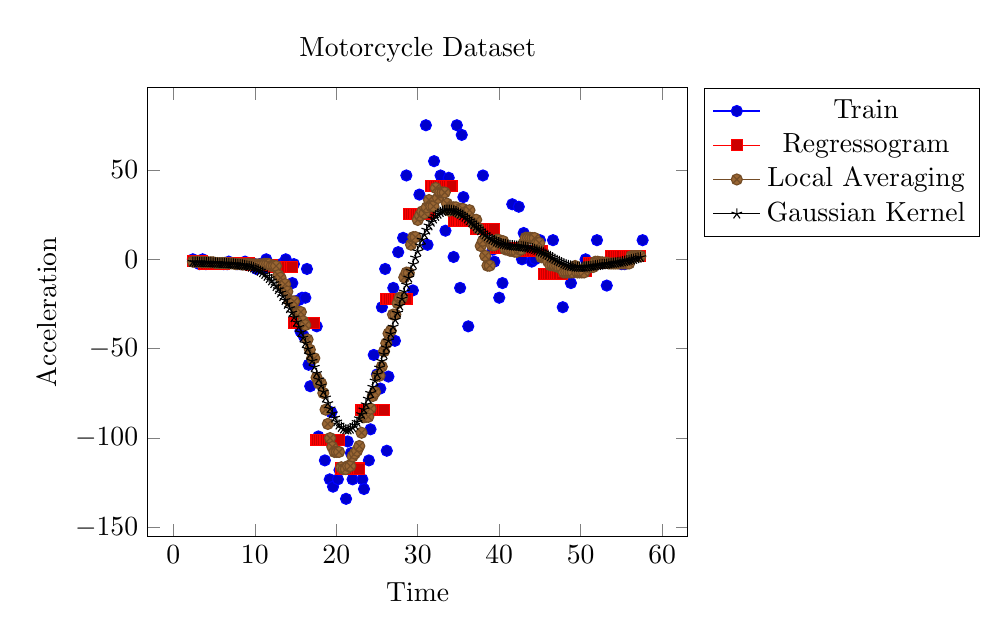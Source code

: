 \begin{tikzpicture}[]
\begin{axis}[legend pos = {outer north east}, ylabel = {Acceleration}, title = {Motorcycle Dataset}, xlabel = {Time}]\addplot+[draw=none, ] coordinates {
(2.4, 0.0)
(2.6, -1.3)
(3.2, -2.7)
(3.6, 0.0)
(4.0, -2.7)
(6.2, -2.7)
(6.6, -2.7)
(6.8, -1.3)
(7.8, -2.7)
(8.2, -2.7)
(8.8, -1.3)
(9.6, -2.7)
(10.0, -2.7)
(10.2, -5.4)
(10.6, -2.7)
(11.0, -5.4)
(11.4, 0.0)
(13.2, -2.7)
(13.6, -2.7)
(13.8, 0.0)
(14.6, -13.3)
(14.8, -2.7)
(15.4, -22.8)
(15.6, -40.2)
(15.8, -21.5)
(16.0, -42.9)
(16.2, -21.5)
(16.4, -5.4)
(16.6, -59.0)
(16.8, -71.0)
(17.6, -37.5)
(17.8, -99.1)
(18.6, -112.5)
(19.2, -123.1)
(19.4, -85.6)
(19.6, -127.2)
(20.2, -123.1)
(20.4, -117.9)
(21.2, -134.0)
(21.4, -101.9)
(21.8, -108.4)
(22.0, -123.1)
(23.2, -123.1)
(23.4, -128.5)
(24.0, -112.5)
(24.2, -95.1)
(24.6, -53.5)
(25.0, -64.4)
(25.4, -72.3)
(25.6, -26.8)
(26.0, -5.4)
(26.2, -107.1)
(26.4, -65.6)
(27.0, -16.0)
(27.2, -45.6)
(27.6, 4.0)
(28.2, 12.0)
(28.4, -21.5)
(28.6, 46.9)
(29.4, -17.4)
(30.2, 36.2)
(31.0, 75.0)
(31.2, 8.1)
(32.0, 54.9)
(32.8, 46.9)
(33.4, 16.0)
(33.8, 45.6)
(34.4, 1.3)
(34.8, 75.0)
(35.2, -16.0)
(35.4, 69.6)
(35.6, 34.8)
(36.2, -37.5)
(38.0, 46.9)
(39.2, 5.4)
(39.4, -1.3)
(40.0, -21.5)
(40.4, -13.3)
(41.6, 30.8)
(42.4, 29.4)
(42.8, 0.0)
(43.0, 14.7)
(44.0, -1.3)
(44.4, 0.0)
(45.0, 10.7)
(46.6, 10.7)
(47.8, -26.8)
(48.8, -13.3)
(50.6, 0.0)
(52.0, 10.7)
(53.2, -14.7)
(55.0, -2.7)
(55.4, -2.7)
(57.6, 10.7)
};
\addlegendentry{Train}
\addplot+[draw=none, ] coordinates {
(2.4, -1.0)
(2.676, -1.0)
(2.952, -1.0)
(3.228, -1.0)
(3.504, -1.0)
(3.78, -2.7)
(4.056, -2.7)
(4.332, -2.7)
(4.608, -2.7)
(4.884, -2.7)
(5.16, -2.7)
(5.436, -2.7)
(5.712, -2.7)
(5.988, -2.7)
(6.264, -2.7)
(6.54, -2.14)
(6.816, -2.14)
(7.092, -2.14)
(7.368, -2.14)
(7.644, -2.14)
(7.92, -2.14)
(8.196, -2.14)
(8.472, -2.14)
(8.748, -2.14)
(9.024, -2.14)
(9.3, -2.14)
(9.576, -3.15)
(9.852, -3.15)
(10.128, -3.15)
(10.404, -3.15)
(10.68, -3.15)
(10.956, -3.15)
(11.232, -3.15)
(11.508, -3.15)
(11.784, -3.15)
(12.06, -3.15)
(12.336, -4.28)
(12.612, -4.28)
(12.888, -4.28)
(13.164, -4.28)
(13.44, -4.28)
(13.716, -4.28)
(13.992, -4.28)
(14.268, -4.28)
(14.544, -4.28)
(14.82, -35.538)
(15.096, -35.538)
(15.372, -35.538)
(15.648, -35.538)
(15.924, -35.538)
(16.2, -35.538)
(16.476, -35.538)
(16.752, -35.538)
(17.028, -35.538)
(17.304, -35.538)
(17.58, -101.157)
(17.856, -101.157)
(18.132, -101.157)
(18.408, -101.157)
(18.684, -101.157)
(18.96, -101.157)
(19.236, -101.157)
(19.512, -101.157)
(19.788, -101.157)
(20.064, -101.157)
(20.34, -101.157)
(20.616, -117.06)
(20.892, -117.06)
(21.168, -117.06)
(21.444, -117.06)
(21.72, -117.06)
(21.996, -117.06)
(22.272, -117.06)
(22.548, -117.06)
(22.824, -117.06)
(23.1, -84.525)
(23.376, -84.525)
(23.652, -84.525)
(23.928, -84.525)
(24.204, -84.525)
(24.48, -84.525)
(24.756, -84.525)
(25.032, -84.525)
(25.308, -84.525)
(25.584, -84.525)
(25.86, -84.525)
(26.136, -22.033)
(26.412, -22.033)
(26.688, -22.033)
(26.964, -22.033)
(27.24, -22.033)
(27.516, -22.033)
(27.792, -22.033)
(28.068, -22.033)
(28.344, -22.033)
(28.62, -22.033)
(28.896, 25.475)
(29.172, 25.475)
(29.448, 25.475)
(29.724, 25.475)
(30.0, 25.475)
(30.276, 25.475)
(30.552, 25.475)
(30.828, 25.475)
(31.104, 25.475)
(31.38, 25.475)
(31.656, 40.85)
(31.932, 40.85)
(32.208, 40.85)
(32.484, 40.85)
(32.76, 40.85)
(33.036, 40.85)
(33.312, 40.85)
(33.588, 40.85)
(33.864, 40.85)
(34.14, 40.85)
(34.416, 21.2)
(34.692, 21.2)
(34.968, 21.2)
(35.244, 21.2)
(35.52, 21.2)
(35.796, 21.2)
(36.072, 21.2)
(36.348, 21.2)
(36.624, 21.2)
(36.9, 21.2)
(37.176, 17.0)
(37.452, 17.0)
(37.728, 17.0)
(38.004, 17.0)
(38.28, 17.0)
(38.556, 17.0)
(38.832, 17.0)
(39.108, 17.0)
(39.384, 17.0)
(39.66, 6.35)
(39.936, 6.35)
(40.212, 6.35)
(40.488, 6.35)
(40.764, 6.35)
(41.04, 6.35)
(41.316, 6.35)
(41.592, 6.35)
(41.868, 6.35)
(42.144, 6.35)
(42.42, 6.35)
(42.696, 4.82)
(42.972, 4.82)
(43.248, 4.82)
(43.524, 4.82)
(43.8, 4.82)
(44.076, 4.82)
(44.352, 4.82)
(44.628, 4.82)
(44.904, 4.82)
(45.18, 4.82)
(45.456, -8.05)
(45.732, -8.05)
(46.008, -8.05)
(46.284, -8.05)
(46.56, -8.05)
(46.836, -8.05)
(47.112, -8.05)
(47.388, -8.05)
(47.664, -8.05)
(47.94, -6.65)
(48.216, -6.65)
(48.492, -6.65)
(48.768, -6.65)
(49.044, -6.65)
(49.32, -6.65)
(49.596, -6.65)
(49.872, -6.65)
(50.148, -6.65)
(50.424, -6.65)
(50.7, -6.65)
(50.976, -2.0)
(51.252, -2.0)
(51.528, -2.0)
(51.804, -2.0)
(52.08, -2.0)
(52.356, -2.0)
(52.632, -2.0)
(52.908, -2.0)
(53.184, -2.0)
(53.46, -2.0)
(53.736, 1.767)
(54.012, 1.767)
(54.288, 1.767)
(54.564, 1.767)
(54.84, 1.767)
(55.116, 1.767)
(55.392, 1.767)
(55.668, 1.767)
(55.944, 1.767)
(56.22, 1.767)
(56.496, 1.767)
(56.772, 1.767)
(57.048, 1.767)
(57.324, 1.767)
};
\addlegendentry{Regressogram}
\addplot+[draw=none, ] coordinates {
(2.4, -1.34)
(2.676, -1.34)
(2.952, -1.34)
(3.228, -1.34)
(3.504, -1.567)
(3.78, -1.567)
(4.056, -1.675)
(4.332, -1.675)
(4.608, -1.675)
(4.884, -1.675)
(5.16, -2.013)
(5.436, -2.114)
(5.712, -2.188)
(5.988, -2.114)
(6.264, -2.013)
(6.54, -2.3)
(6.816, -2.233)
(7.092, -2.3)
(7.368, -2.35)
(7.644, -2.689)
(7.92, -2.69)
(8.196, -2.69)
(8.472, -2.936)
(8.748, -2.692)
(9.024, -2.691)
(9.3, -2.691)
(9.576, -2.844)
(9.852, -2.844)
(10.128, -2.844)
(10.404, -2.844)
(10.68, -2.844)
(10.956, -2.83)
(11.232, -2.56)
(11.508, -2.56)
(11.784, -2.7)
(12.06, -3.664)
(12.336, -3.664)
(12.612, -3.76)
(12.888, -8.9)
(13.164, -10.364)
(13.44, -14.642)
(13.716, -13.931)
(13.992, -18.054)
(14.268, -23.515)
(14.544, -23.515)
(14.82, -23.515)
(15.096, -29.487)
(15.372, -29.487)
(15.648, -29.487)
(15.924, -34.675)
(16.2, -36.807)
(16.476, -44.833)
(16.752, -50.54)
(17.028, -55.331)
(17.304, -55.331)
(17.58, -66.16)
(17.856, -69.394)
(18.132, -69.394)
(18.408, -74.807)
(18.684, -84.113)
(18.96, -92.1)
(19.236, -100.023)
(19.512, -104.954)
(19.788, -107.783)
(20.064, -107.783)
(20.34, -107.783)
(20.616, -116.355)
(20.892, -117.367)
(21.168, -117.367)
(21.444, -115.654)
(21.72, -115.654)
(21.996, -110.3)
(22.272, -108.669)
(22.548, -107.125)
(22.824, -104.446)
(23.1, -97.038)
(23.376, -88.385)
(23.652, -88.113)
(23.928, -88.113)
(24.204, -83.523)
(24.48, -76.493)
(24.756, -74.214)
(25.032, -65.136)
(25.308, -65.136)
(25.584, -59.993)
(25.86, -51.441)
(26.136, -46.962)
(26.412, -41.527)
(26.688, -40.019)
(26.964, -30.907)
(27.24, -30.907)
(27.516, -24.5)
(27.792, -21.431)
(28.068, -21.431)
(28.344, -10.1)
(28.62, -7.415)
(28.896, -7.583)
(29.172, 8.17)
(29.448, 12.418)
(29.724, 12.418)
(30.0, 22.022)
(30.276, 24.51)
(30.552, 26.789)
(30.828, 25.71)
(31.104, 29.07)
(31.38, 33.163)
(31.656, 29.622)
(31.932, 29.622)
(32.208, 39.889)
(32.484, 34.3)
(32.76, 37.509)
(33.036, 37.382)
(33.312, 37.382)
(33.588, 31.142)
(33.864, 27.155)
(34.14, 29.06)
(34.416, 29.06)
(34.692, 29.06)
(34.968, 26.189)
(35.244, 28.26)
(35.52, 28.26)
(35.796, 26.189)
(36.072, 26.189)
(36.348, 27.463)
(36.624, 22.438)
(36.9, 19.8)
(37.176, 22.112)
(37.452, 17.267)
(37.728, 7.456)
(38.004, 10.387)
(38.28, 1.929)
(38.556, -3.55)
(38.832, -3.55)
(39.108, 7.833)
(39.384, 7.833)
(39.66, 10.914)
(39.936, 10.914)
(40.212, 9.55)
(40.488, 10.122)
(40.764, 5.525)
(41.04, 5.525)
(41.316, 4.767)
(41.592, 4.767)
(41.868, 4.29)
(42.144, 4.167)
(42.42, 5.5)
(42.696, 5.5)
(42.972, 8.875)
(43.248, 12.043)
(43.524, 12.043)
(43.8, 12.043)
(44.076, 11.875)
(44.352, 11.875)
(44.628, 9.171)
(44.904, 9.171)
(45.18, 1.143)
(45.456, 1.143)
(45.732, 1.333)
(46.008, -1.34)
(46.284, -3.333)
(46.56, -3.333)
(46.836, -3.74)
(47.112, -3.74)
(47.388, -4.675)
(47.664, -4.675)
(47.94, -7.35)
(48.216, -7.35)
(48.492, -7.35)
(48.768, -7.35)
(49.044, -7.35)
(49.32, -3.74)
(49.596, -7.35)
(49.872, -7.35)
(50.148, -7.35)
(50.424, -7.35)
(50.7, -4.325)
(50.976, -4.325)
(51.252, -4.325)
(51.528, -4.325)
(51.804, -1.333)
(52.08, -1.333)
(52.356, -1.675)
(52.632, -1.675)
(52.908, -1.88)
(53.184, -1.88)
(53.46, -2.35)
(53.736, -2.35)
(54.012, -2.35)
(54.288, -2.35)
(54.564, -2.35)
(54.84, -2.35)
(55.116, -2.35)
(55.392, -2.35)
(55.668, -2.35)
(55.944, -2.35)
(56.22, 1.767)
(56.496, 1.767)
(56.772, 1.767)
(57.048, 1.767)
(57.324, 1.767)
};
\addlegendentry{Local Averaging}
\addplot+[draw=none, ] coordinates {
(2.4, -1.559)
(2.676, -1.598)
(2.952, -1.64)
(3.228, -1.683)
(3.504, -1.729)
(3.78, -1.777)
(4.056, -1.828)
(4.332, -1.881)
(4.608, -1.935)
(4.884, -1.992)
(5.16, -2.051)
(5.436, -2.111)
(5.712, -2.174)
(5.988, -2.24)
(6.264, -2.309)
(6.54, -2.382)
(6.816, -2.46)
(7.092, -2.546)
(7.368, -2.642)
(7.644, -2.751)
(7.92, -2.877)
(8.196, -3.024)
(8.472, -3.198)
(8.748, -3.406)
(9.024, -3.655)
(9.3, -3.955)
(9.576, -4.314)
(9.852, -4.744)
(10.128, -5.256)
(10.404, -5.861)
(10.68, -6.57)
(10.956, -7.393)
(11.232, -8.341)
(11.508, -9.419)
(11.784, -10.633)
(12.06, -11.985)
(12.336, -13.476)
(12.612, -15.103)
(12.888, -16.864)
(13.164, -18.753)
(13.44, -20.764)
(13.716, -22.894)
(13.992, -25.138)
(14.268, -27.493)
(14.544, -29.956)
(14.82, -32.528)
(15.096, -35.207)
(15.372, -37.994)
(15.648, -40.889)
(15.924, -43.891)
(16.2, -46.998)
(16.476, -50.203)
(16.752, -53.498)
(17.028, -56.871)
(17.304, -60.306)
(17.58, -63.779)
(17.856, -67.264)
(18.132, -70.728)
(18.408, -74.133)
(18.684, -77.439)
(18.96, -80.6)
(19.236, -83.569)
(19.512, -86.299)
(19.788, -88.742)
(20.064, -90.856)
(20.34, -92.601)
(20.616, -93.945)
(20.892, -94.861)
(21.168, -95.335)
(21.444, -95.358)
(21.72, -94.933)
(21.996, -94.07)
(22.272, -92.791)
(22.548, -91.12)
(22.824, -89.09)
(23.1, -86.739)
(23.376, -84.103)
(23.652, -81.222)
(23.928, -78.133)
(24.204, -74.872)
(24.48, -71.471)
(24.756, -67.957)
(25.032, -64.355)
(25.308, -60.683)
(25.584, -56.957)
(25.86, -53.189)
(26.136, -49.385)
(26.412, -45.552)
(26.688, -41.694)
(26.964, -37.813)
(27.24, -33.911)
(27.516, -29.991)
(27.792, -26.057)
(28.068, -22.117)
(28.344, -18.179)
(28.62, -14.256)
(28.896, -10.365)
(29.172, -6.527)
(29.448, -2.769)
(29.724, 0.882)
(30.0, 4.395)
(30.276, 7.736)
(30.552, 10.874)
(30.828, 13.779)
(31.104, 16.426)
(31.38, 18.794)
(31.656, 20.871)
(31.932, 22.651)
(32.208, 24.134)
(32.484, 25.329)
(32.76, 26.249)
(33.036, 26.911)
(33.312, 27.335)
(33.588, 27.542)
(33.864, 27.553)
(34.14, 27.388)
(34.416, 27.066)
(34.692, 26.604)
(34.968, 26.017)
(35.244, 25.319)
(35.52, 24.521)
(35.796, 23.636)
(36.072, 22.675)
(36.348, 21.649)
(36.624, 20.572)
(36.9, 19.456)
(37.176, 18.317)
(37.452, 17.173)
(37.728, 16.04)
(38.004, 14.937)
(38.28, 13.883)
(38.556, 12.892)
(38.832, 11.978)
(39.108, 11.153)
(39.384, 10.422)
(39.66, 9.79)
(39.936, 9.253)
(40.212, 8.808)
(40.488, 8.446)
(40.764, 8.158)
(41.04, 7.931)
(41.316, 7.753)
(41.592, 7.609)
(41.868, 7.487)
(42.144, 7.373)
(42.42, 7.257)
(42.696, 7.126)
(42.972, 6.971)
(43.248, 6.784)
(43.524, 6.557)
(43.8, 6.285)
(44.076, 5.962)
(44.352, 5.586)
(44.628, 5.156)
(44.904, 4.671)
(45.18, 4.133)
(45.456, 3.546)
(45.732, 2.916)
(46.008, 2.25)
(46.284, 1.558)
(46.56, 0.852)
(46.836, 0.143)
(47.112, -0.555)
(47.388, -1.226)
(47.664, -1.857)
(47.94, -2.436)
(48.216, -2.95)
(48.492, -3.391)
(48.768, -3.752)
(49.044, -4.032)
(49.32, -4.23)
(49.596, -4.35)
(49.872, -4.398)
(50.148, -4.384)
(50.424, -4.317)
(50.7, -4.209)
(50.976, -4.069)
(51.252, -3.907)
(51.528, -3.733)
(51.804, -3.553)
(52.08, -3.373)
(52.356, -3.194)
(52.632, -3.019)
(52.908, -2.848)
(53.184, -2.679)
(53.46, -2.51)
(53.736, -2.338)
(54.012, -2.16)
(54.288, -1.974)
(54.564, -1.775)
(54.84, -1.562)
(55.116, -1.334)
(55.392, -1.089)
(55.668, -0.825)
(55.944, -0.545)
(56.22, -0.246)
(56.496, 0.068)
(56.772, 0.397)
(57.048, 0.74)
(57.324, 1.093)
};
\addlegendentry{Gaussian Kernel}
\end{axis}

\end{tikzpicture}
